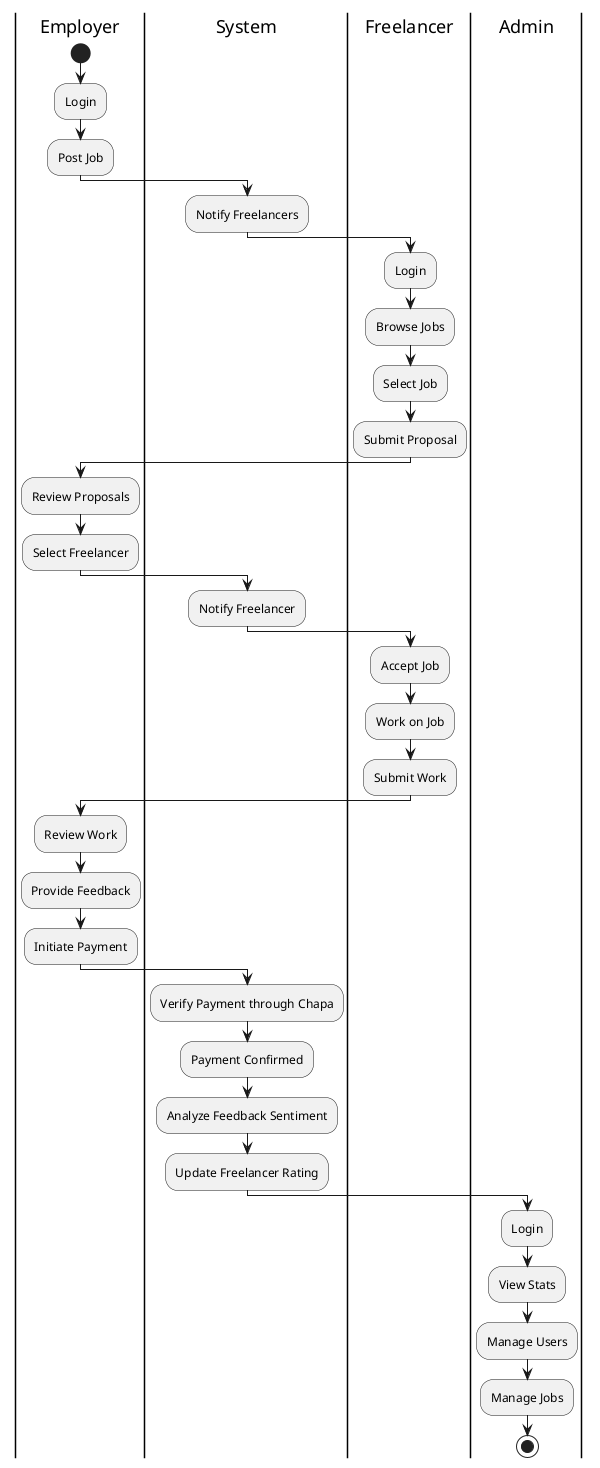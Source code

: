 @startuml
|Employer|
start
:Login;
:Post Job;
|System|
:Notify Freelancers;
|Freelancer|
:Login;
:Browse Jobs;
:Select Job;
:Submit Proposal;
|Employer|
:Review Proposals;
:Select Freelancer;
|System|
:Notify Freelancer;
|Freelancer|
:Accept Job;
:Work on Job;
:Submit Work;
|Employer|
:Review Work;
:Provide Feedback;
:Initiate Payment;
|System|
:Verify Payment through Chapa;
:Payment Confirmed;
:Analyze Feedback Sentiment;
:Update Freelancer Rating;
|Admin|
:Login;
:View Stats;
:Manage Users;
:Manage Jobs;
stop
@enduml
